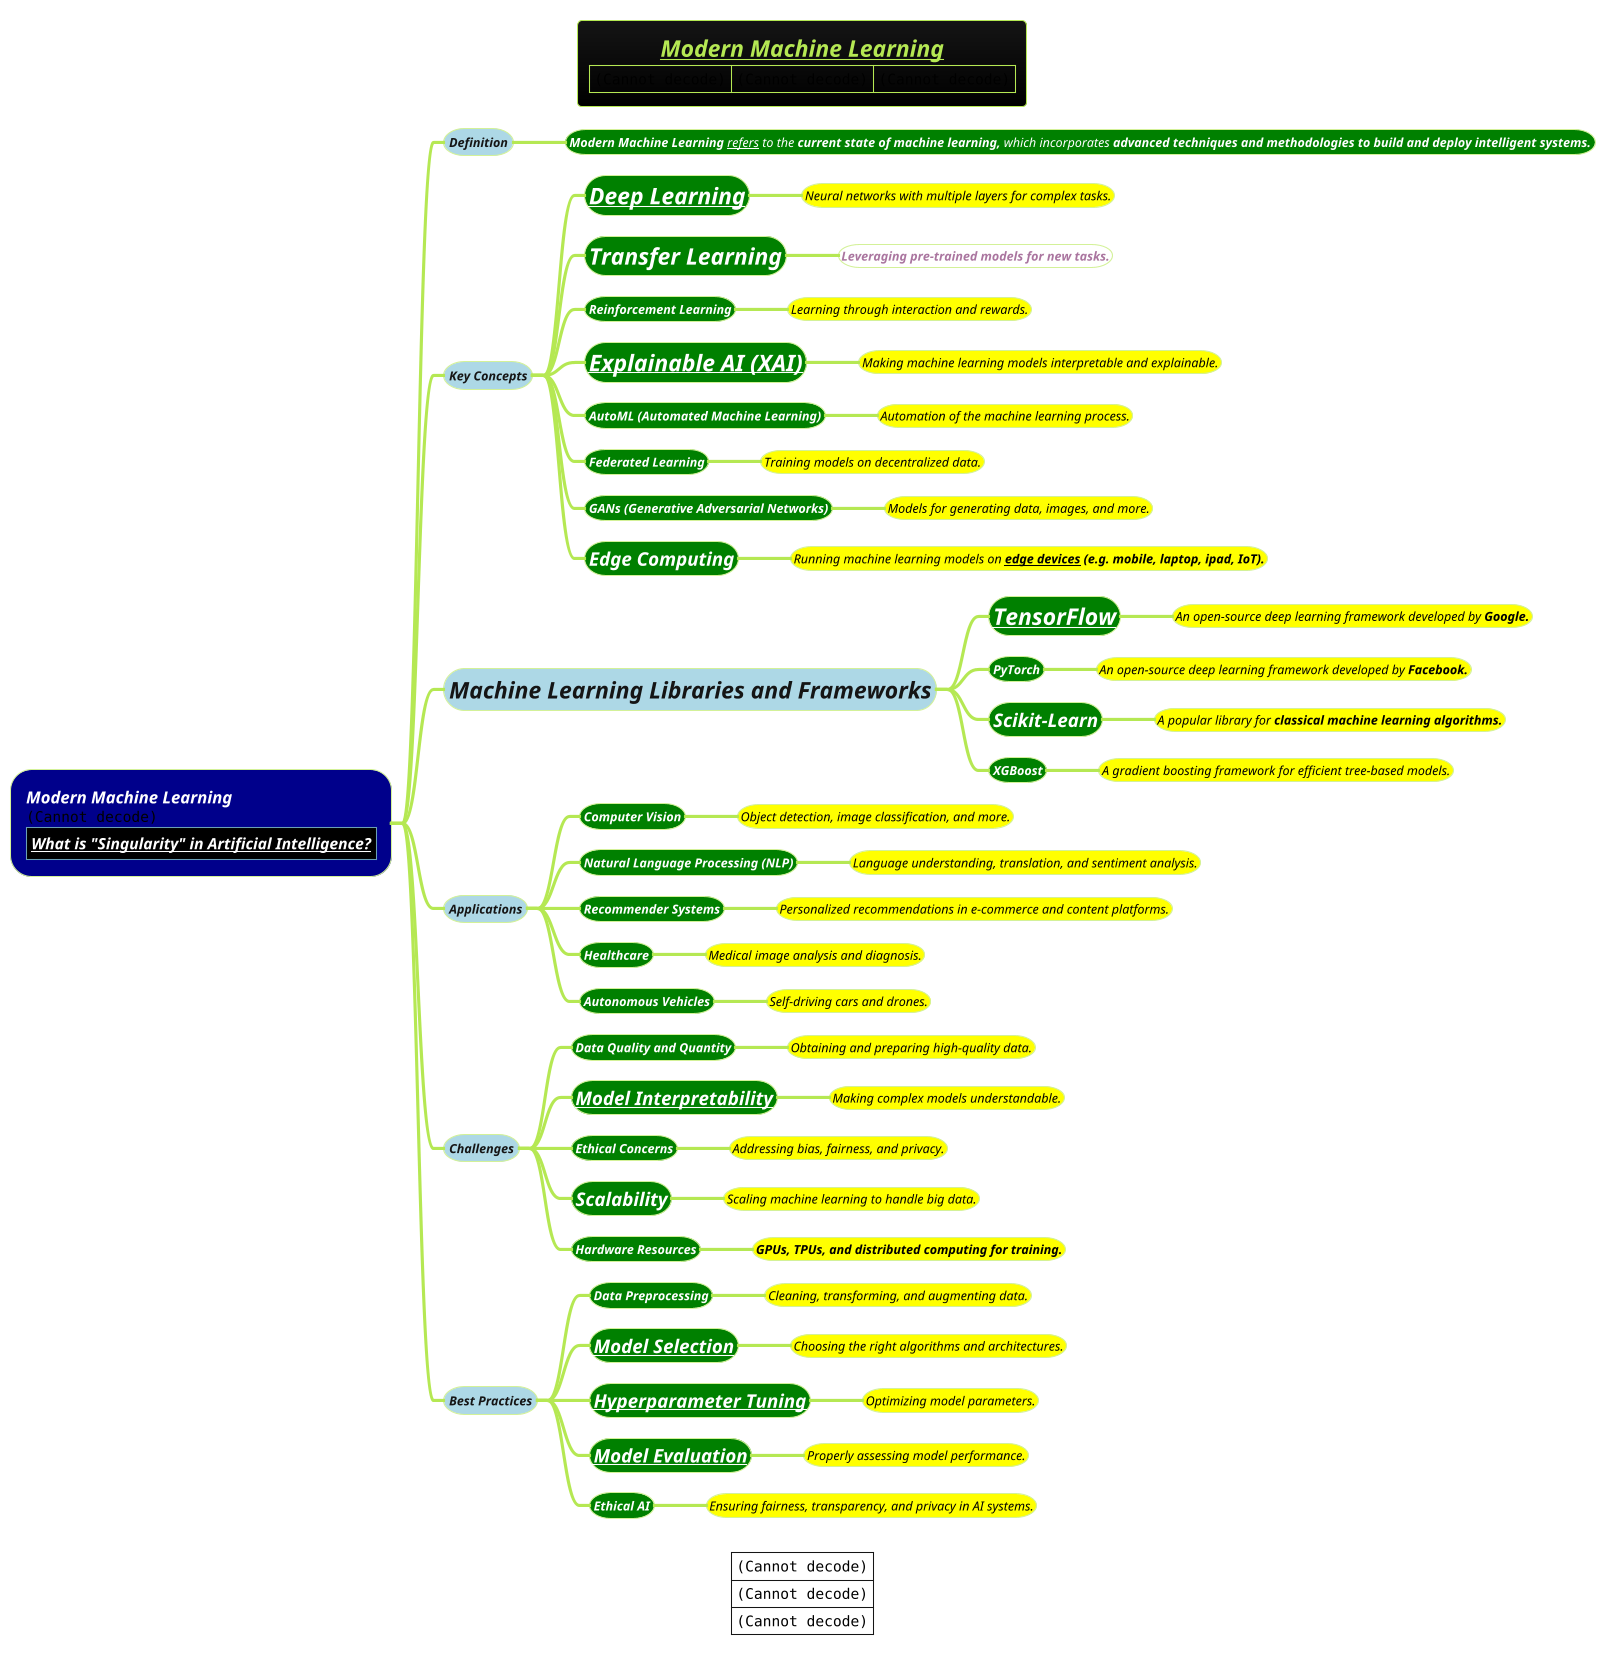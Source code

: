 @startmindmap
title =<b><i><u><size:18>Modern Machine Learning \n|<img:images/img_2.png{scale=.9}>|<img:images/img_23.png{scale=.644}>|<img:images/23-data-and-instructions-or-OOP.png{scale=.666}>|
caption |<img:images/img_22.png{scale=1}>|\n|<img:../../../docs/3-programming-languages/Venkat-Subramaniam/images-reuseable/44-Program-vs-ML-model.png>|\n|<img:../../../docs/3-programming-languages/Venkat-Subramaniam/images-reuseable/ML-stuff.png>|
!theme hacker

*[#darkblue]:<color #white><i>Modern Machine <i>Learning
<img:images/img_24.png{scale=1}>
|<#black><i><color #white><size:15><b>[[docs/3-programming-languages/Venkat-Subramaniam/images/img_904.png What is "Singularity" in Artificial Intelligence?]]|;

**[#lightblue] <size:12><i>Definition
***[#green] <color #white><i><size:12><i>**Modern Machine Learning** __refers__ to the **current state of machine learning,** which incorporates **advanced techniques and methodologies to build and deploy intelligent systems.**

**[#lightblue] <size:12><i>Key Concepts
***[#green] <size:22><color #white><i>**[[3-deep-learning-DL/Deep-Learning.puml Deep Learning]]**
****[#yellow] <color #black><i><size:12>Neural networks with multiple layers for complex tasks.
***[#green] <i><size:22><b><color #white>Transfer Learning
****[#white] <i><size:12>**Leveraging pre-trained models for new tasks.**
***[#green] <b><color #white><i><size:12>Reinforcement Learning
****[#yellow] <color #black><i><size:12>Learning through interaction and rewards.
***[#green] <b><color #white><i><size:22>[[3-deep-learning-DL/how-to/Model-Explainability.puml Explainable AI (XAI)]]
****[#yellow] <color #black><i><size:12>Making machine learning models interpretable and explainable.
***[#green] <b><color #white><i><size:12>AutoML **(Automated Machine Learning)**
****[#yellow] <color #black><i><size:12>Automation of the machine learning process.
***[#green] <b><color #white><i><size:12>Federated Learning
****[#yellow] <color #black><i><size:12>Training models on decentralized data.
***[#green] <b><color #white><i><size:12>GANs **(Generative Adversarial Networks)**
****[#yellow] <color #black><i><size:12>Models for generating data, images, and more.
***[#green] <size:18><color #white><i>**Edge Computing**
****[#yellow] <color #black><i><size:12>Running machine learning models on __**edge devices**__ **(e.g. mobile, laptop, ipad, IoT).**

**[#lightblue] <size:22><i>Machine Learning Libraries and Frameworks
***[#green] <b><color #white><i><size:22>[[tensorflow-by-google/tensorflow.puml TensorFlow]]
****[#yellow] <color #black><i><size:12>An open-source deep learning framework developed by **Google.**
***[#green] <b><color #white><i><size:12>PyTorch
****[#yellow] <color #black><i><size:12>An open-source deep learning framework developed by **Facebook.**
***[#green] <size:18><color #white><i>**Scikit-Learn**
****[#yellow] <color #black><i><size:12>A popular library for **classical machine learning algorithms.**
***[#green] <b><color #white><i><size:12>XGBoost
****[#yellow] <color #black><i><size:12>A gradient boosting framework for efficient tree-based models.

**[#lightblue] <size:12><i>Applications
***[#green] <b><color #white><i><size:12>Computer Vision
****[#yellow] <color #black><i><size:12>Object detection, image classification, and more.
***[#green] <b><color #white><i><size:12>Natural Language Processing **(NLP)**
****[#yellow] <color #black><i><size:12>Language understanding, translation, and sentiment analysis.
***[#green] <b><color #white><i><size:12>Recommender Systems
****[#yellow] <color #black><i><size:12>Personalized recommendations in e-commerce and content platforms.
***[#green] <b><color #white><i><size:12>Healthcare
****[#yellow] <color #black><i><size:12>Medical image analysis and diagnosis.
***[#green] <b><color #white><i><size:12>Autonomous Vehicles
****[#yellow] <color #black><i><size:12>Self-driving cars and drones.

**[#lightblue] <size:12><i>Challenges
***[#green] <b><color #white><i><size:12>Data Quality and Quantity
****[#yellow] <color #black><i><size:12>Obtaining and preparing high-quality data.
***[#green] <b><color #white><i><size:18>[[3-deep-learning-DL/how-to/Model-Explainability.puml Model Interpretability]]
****[#yellow] <color #black><i><size:12>Making complex models understandable.
***[#green] <b><color #white><i><size:12>Ethical Concerns
****[#yellow] <color #black><i><size:12>Addressing bias, fairness, and privacy.
***[#green] <size:18><color #white><i>**Scalability**
****[#yellow] <color #black><i><size:12>Scaling machine learning to handle big data.
***[#green] <b><color #white><i><size:12>Hardware Resources
****[#yellow] <color #black><i><size:12>**GPUs, TPUs, and distributed computing for training.**

**[#lightblue] <size:12><i>Best Practices
***[#green] <b><size:12><color #white><i>**Data Preprocessing**
****[#yellow] <color #black><i><size:12>Cleaning, transforming, and augmenting data.
***[#green] <i><size:18>**[[3-deep-learning-DL/how-to/Criteria-to-Select-a-Network-Architecture.puml Model Selection]]**
****[#yellow] <color #black><i><size:12>Choosing the right algorithms and architectures.
***[#green] <i><size:18>**[[3-deep-learning-DL/Hyperparameter-Tuning.puml Hyperparameter Tuning]]**
****[#yellow] <color #black><i><size:12>Optimizing model parameters.
***[#green] <b><color #white><i><size:18>[[Model-Evaluation.puml Model Evaluation]]
****[#yellow] <color #black><i><size:12>Properly assessing model performance.
***[#green] <b><color #white><i><size:12>Ethical AI
****[#yellow] <color #black><i><size:12>Ensuring fairness, transparency, and privacy in AI systems.

@endmindmap
